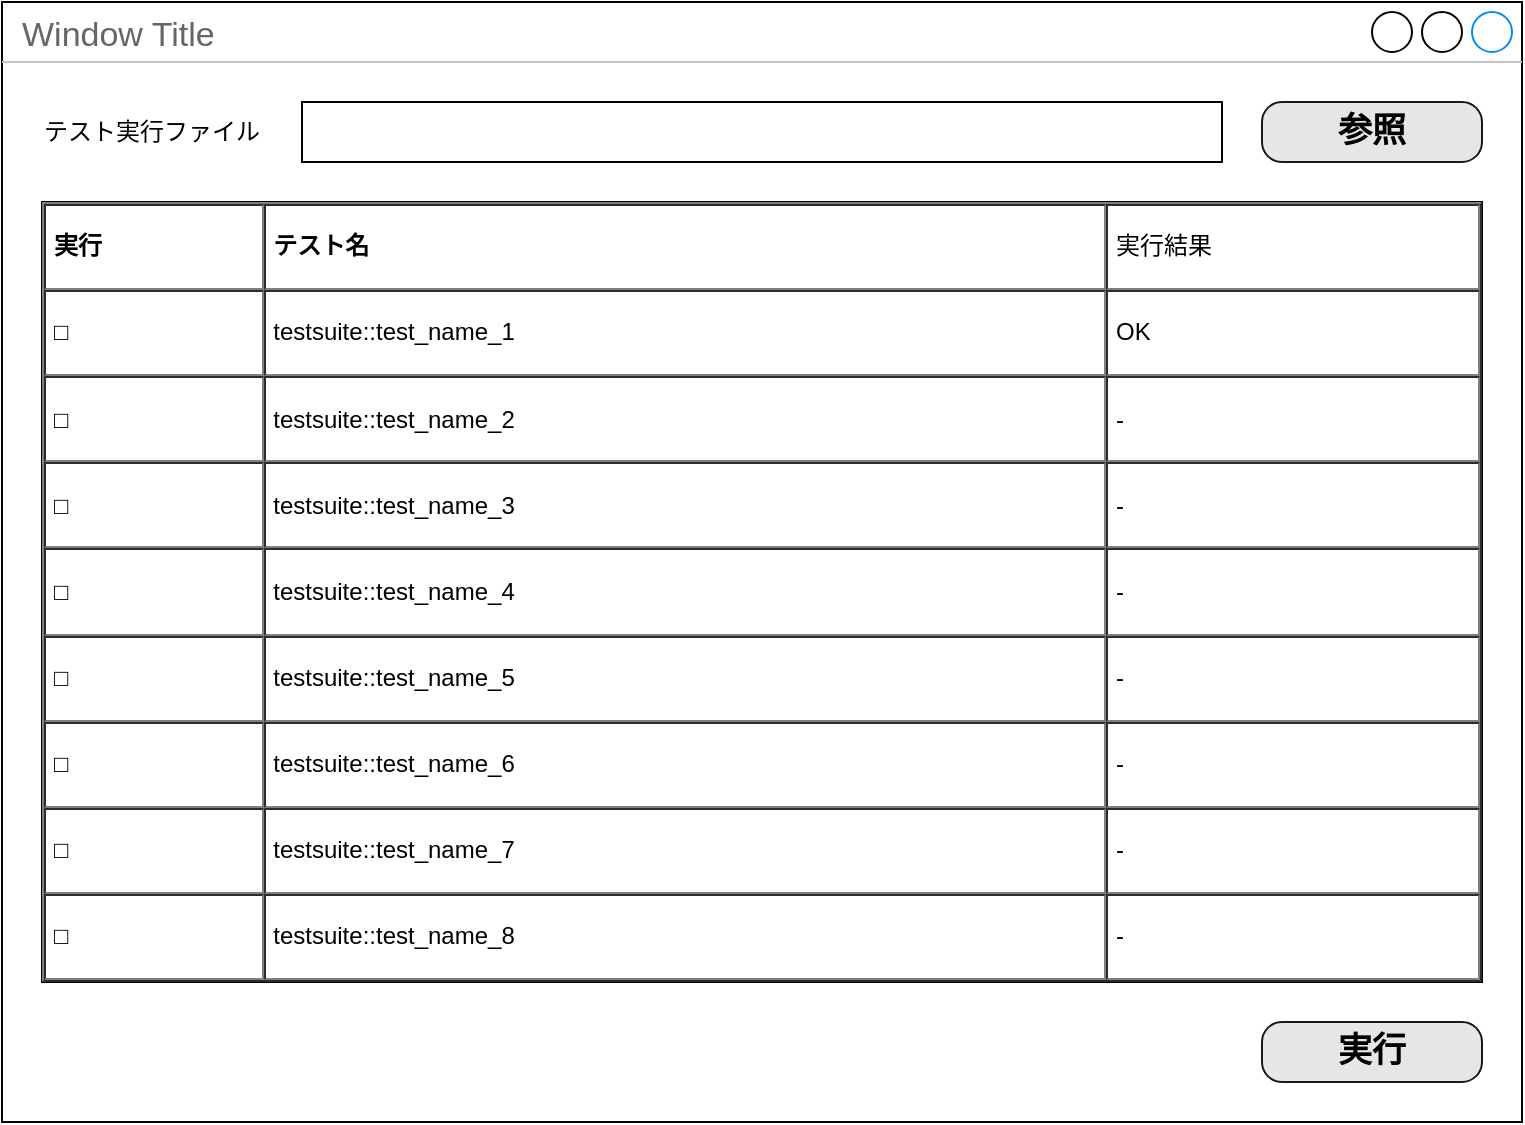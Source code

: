 <mxfile version="12.4.2" type="device" pages="2"><diagram id="8_sJIQkEyh3O0Y0Bo4ba" name="主ページ"><mxGraphModel dx="1422" dy="862" grid="1" gridSize="10" guides="1" tooltips="1" connect="1" arrows="1" fold="1" page="1" pageScale="1" pageWidth="827" pageHeight="1169" math="0" shadow="0"><root><mxCell id="0"/><mxCell id="1" parent="0"/><mxCell id="cDLHoIKfkanc5JqQS3Lm-1" value="Window Title" style="strokeWidth=1;shadow=0;dashed=0;align=center;html=1;shape=mxgraph.mockup.containers.window;align=left;verticalAlign=top;spacingLeft=8;strokeColor2=#008cff;strokeColor3=#c4c4c4;fontColor=#666666;mainText=;fontSize=17;labelBackgroundColor=none;" parent="1" vertex="1"><mxGeometry x="40" y="40" width="760" height="560" as="geometry"/></mxCell><mxCell id="cDLHoIKfkanc5JqQS3Lm-2" value="" style="rounded=0;whiteSpace=wrap;html=1;" parent="1" vertex="1"><mxGeometry x="190" y="90" width="460" height="30" as="geometry"/></mxCell><mxCell id="cDLHoIKfkanc5JqQS3Lm-3" value="テスト実行ファイル" style="text;html=1;strokeColor=none;fillColor=none;align=center;verticalAlign=middle;whiteSpace=wrap;rounded=0;" parent="1" vertex="1"><mxGeometry x="50" y="90" width="130" height="30" as="geometry"/></mxCell><mxCell id="cDLHoIKfkanc5JqQS3Lm-4" value="参照" style="strokeWidth=1;shadow=0;dashed=0;align=center;html=1;shape=mxgraph.mockup.buttons.button;strokeColor=#1A1A1A;fontColor=#000000;mainText=;buttonStyle=round;fontSize=17;fontStyle=1;fillColor=#E6E6E6;whiteSpace=wrap;" parent="1" vertex="1"><mxGeometry x="670" y="90" width="110" height="30" as="geometry"/></mxCell><mxCell id="cDLHoIKfkanc5JqQS3Lm-21" value="実行" style="strokeWidth=1;shadow=0;dashed=0;align=center;html=1;shape=mxgraph.mockup.buttons.button;strokeColor=#1A1A1A;fontColor=#000000;mainText=;buttonStyle=round;fontSize=17;fontStyle=1;fillColor=#E6E6E6;whiteSpace=wrap;" parent="1" vertex="1"><mxGeometry x="670" y="550" width="110" height="30" as="geometry"/></mxCell><mxCell id="yTkrgV490jDAi2Qy4zmd-1" value="&lt;table cellpadding=&quot;4&quot; cellspacing=&quot;0&quot; border=&quot;1&quot; style=&quot;font-size: 1em ; width: 100% ; height: 100%&quot;&gt;&lt;tbody&gt;&lt;tr&gt;&lt;th&gt;実行&lt;/th&gt;&lt;th&gt;テスト名&lt;/th&gt;&lt;td&gt;実行結果&lt;/td&gt;&lt;/tr&gt;&lt;tr&gt;&lt;td&gt;□&lt;/td&gt;&lt;td&gt;testsuite::test_name_1&lt;/td&gt;&lt;td&gt;OK&lt;/td&gt;&lt;/tr&gt;&lt;tr&gt;&lt;td&gt;□&lt;/td&gt;&lt;td&gt;testsuite::test_name_2&lt;br&gt;&lt;/td&gt;&lt;td&gt;-&lt;/td&gt;&lt;/tr&gt;&lt;tr&gt;&lt;td&gt;□&lt;/td&gt;&lt;td&gt;testsuite::test_name_3&lt;br&gt;&lt;/td&gt;&lt;td&gt;-&lt;/td&gt;&lt;/tr&gt;&lt;tr&gt;&lt;td&gt;□&lt;/td&gt;&lt;td&gt;testsuite::test_name_4&lt;br&gt;&lt;/td&gt;&lt;td&gt;-&lt;/td&gt;&lt;/tr&gt;&lt;tr&gt;&lt;td&gt;□&lt;br&gt;&lt;/td&gt;&lt;td&gt;testsuite::test_name_5&lt;br&gt;&lt;/td&gt;&lt;td&gt;-&lt;/td&gt;&lt;/tr&gt;&lt;tr&gt;&lt;td&gt;□&lt;br&gt;&lt;/td&gt;&lt;td&gt;testsuite::test_name_6&lt;br&gt;&lt;/td&gt;&lt;td&gt;-&lt;/td&gt;&lt;/tr&gt;&lt;tr&gt;&lt;td&gt;□&lt;br&gt;&lt;/td&gt;&lt;td&gt;testsuite::test_name_7&lt;br&gt;&lt;/td&gt;&lt;td&gt;-&lt;/td&gt;&lt;/tr&gt;&lt;tr&gt;&lt;td&gt;□&lt;br&gt;&lt;/td&gt;&lt;td&gt;testsuite::test_name_8&lt;br&gt;&lt;/td&gt;&lt;td&gt;-&lt;/td&gt;&lt;/tr&gt;&lt;/tbody&gt;&lt;/table&gt;" style="verticalAlign=top;align=left;overflow=fill;fontSize=12;fontFamily=Helvetica;html=1" parent="1" vertex="1"><mxGeometry x="60" y="140" width="720" height="390" as="geometry"/></mxCell></root></mxGraphModel></diagram><diagram id="-1NLNUjtyIAl__v0uL37" name="結果ページ"><mxGraphModel dx="1422" dy="862" grid="1" gridSize="10" guides="1" tooltips="1" connect="0" arrows="1" fold="1" page="1" pageScale="1" pageWidth="827" pageHeight="1169" math="0" shadow="0"><root><mxCell id="g2IqYPCEKAl6PH9W-yDt-0"/><mxCell id="g2IqYPCEKAl6PH9W-yDt-1" parent="g2IqYPCEKAl6PH9W-yDt-0"/><mxCell id="g2IqYPCEKAl6PH9W-yDt-2" value="テストケース実行履歴" style="strokeWidth=1;shadow=0;dashed=0;align=center;html=1;shape=mxgraph.mockup.containers.window;align=left;verticalAlign=top;spacingLeft=8;strokeColor2=#008cff;strokeColor3=#c4c4c4;fontColor=#666666;mainText=;fontSize=17;labelBackgroundColor=none;" parent="g2IqYPCEKAl6PH9W-yDt-1" vertex="1"><mxGeometry x="40" y="80" width="760" height="380" as="geometry"/></mxCell><mxCell id="g2IqYPCEKAl6PH9W-yDt-3" value="&lt;table cellpadding=&quot;4&quot; cellspacing=&quot;0&quot; border=&quot;1&quot; style=&quot;font-size: 1em ; width: 100% ; height: 100%&quot;&gt;&lt;tbody&gt;&lt;tr&gt;&lt;th style=&quot;text-align: center&quot;&gt;実行日時&lt;/th&gt;&lt;th style=&quot;text-align: center&quot;&gt;実行時間&lt;/th&gt;&lt;td style=&quot;text-align: center&quot;&gt;実行結果&lt;/td&gt;&lt;/tr&gt;&lt;tr&gt;&lt;td&gt;yyyy/MM/dd hh:mm:ss&lt;/td&gt;&lt;td style=&quot;text-align: right&quot;&gt;0.005&lt;/td&gt;&lt;td style=&quot;text-align: center&quot;&gt;&lt;font color=&quot;#00cc00&quot;&gt;OK&lt;/font&gt;&lt;/td&gt;&lt;/tr&gt;&lt;tr&gt;&lt;td style=&quot;line-height: 100%&quot;&gt;yyyy/MM/dd hh:mm:ss&lt;br&gt;&lt;/td&gt;&lt;td style=&quot;text-align: right&quot;&gt;0.005&lt;br&gt;&lt;/td&gt;&lt;td style=&quot;text-align: center&quot;&gt;&lt;font color=&quot;#00cc00&quot;&gt;OK&lt;/font&gt;&lt;br&gt;&lt;/td&gt;&lt;/tr&gt;&lt;tr&gt;&lt;td&gt;yyyy/MM/dd hh:mm:ss&lt;br&gt;&lt;/td&gt;&lt;td style=&quot;text-align: right&quot;&gt;0.005&lt;br&gt;&lt;/td&gt;&lt;td style=&quot;text-align: center&quot;&gt;&lt;font color=&quot;#00cc00&quot;&gt;OK&lt;/font&gt;&lt;br&gt;&lt;/td&gt;&lt;/tr&gt;&lt;tr&gt;&lt;td&gt;yyyy/MM/dd hh:mm:ss&lt;br&gt;&lt;/td&gt;&lt;td style=&quot;text-align: right&quot;&gt;0.005&lt;br&gt;&lt;/td&gt;&lt;td style=&quot;text-align: center&quot;&gt;&lt;font color=&quot;#00cc00&quot;&gt;OK&lt;/font&gt;&lt;br&gt;&lt;/td&gt;&lt;/tr&gt;&lt;tr&gt;&lt;td&gt;yyyy/MM/dd hh:mm:ss&lt;br&gt;&lt;/td&gt;&lt;td style=&quot;text-align: right&quot;&gt;0.005&lt;br&gt;&lt;/td&gt;&lt;td style=&quot;text-align: center&quot;&gt;&lt;span style=&quot;background-color: rgb(255 , 0 , 0)&quot;&gt;&lt;font color=&quot;#ffffff&quot;&gt;NG&lt;/font&gt;&lt;/span&gt;&lt;/td&gt;&lt;/tr&gt;&lt;tr&gt;&lt;td&gt;yyyy/MM/dd hh:mm:ss&lt;br&gt;&lt;/td&gt;&lt;td style=&quot;text-align: right&quot;&gt;0.005&lt;br&gt;&lt;/td&gt;&lt;td style=&quot;text-align: center&quot;&gt;&lt;span style=&quot;background-color: rgb(255 , 0 , 0)&quot;&gt;&lt;font color=&quot;#ffffff&quot;&gt;NG&lt;/font&gt;&lt;/span&gt;&lt;/td&gt;&lt;/tr&gt;&lt;tr&gt;&lt;td&gt;yyyy/MM/dd hh:mm:ss&lt;br&gt;&lt;/td&gt;&lt;td style=&quot;text-align: right&quot;&gt;0.005&lt;br&gt;&lt;/td&gt;&lt;td style=&quot;text-align: center&quot;&gt;&lt;font color=&quot;#ffffff&quot; style=&quot;background-color: rgb(255 , 0 , 0)&quot;&gt;NG&lt;/font&gt;&lt;/td&gt;&lt;/tr&gt;&lt;/tbody&gt;&lt;/table&gt; " style="verticalAlign=top;align=left;overflow=fill;fontSize=12;fontFamily=Helvetica;html=1;spacing=2;" parent="g2IqYPCEKAl6PH9W-yDt-1" vertex="1"><mxGeometry x="60" y="130" width="720" height="310" as="geometry"/></mxCell></root></mxGraphModel></diagram></mxfile>